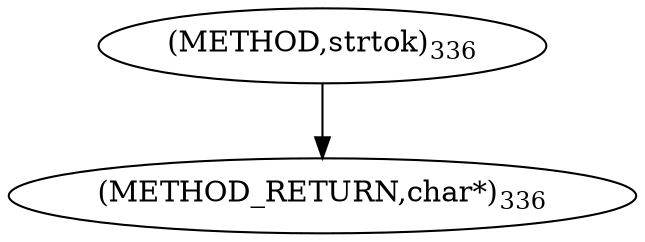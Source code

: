 digraph "strtok" {  
"98884" [label = <(METHOD,strtok)<SUB>336</SUB>> ]
"98887" [label = <(METHOD_RETURN,char*)<SUB>336</SUB>> ]
  "98884" -> "98887" 
}

